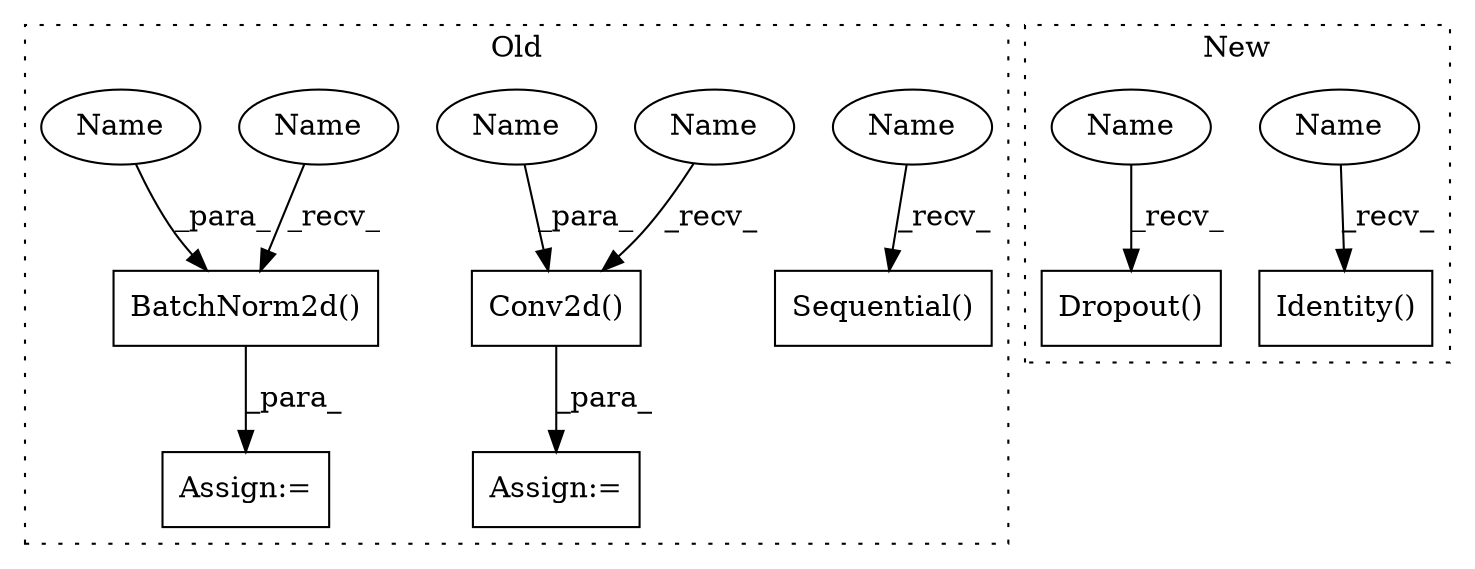 digraph G {
subgraph cluster0 {
1 [label="BatchNorm2d()" a="75" s="1620,1641" l="15,1" shape="box"];
3 [label="Sequential()" a="75" s="1814" l="15" shape="box"];
4 [label="Conv2d()" a="75" s="1403,1430" l="10,28" shape="box"];
6 [label="Assign:=" a="68" s="1400" l="3" shape="box"];
7 [label="Assign:=" a="68" s="1617" l="3" shape="box"];
10 [label="Name" a="87" s="1403" l="2" shape="ellipse"];
11 [label="Name" a="87" s="1814" l="2" shape="ellipse"];
12 [label="Name" a="87" s="1620" l="2" shape="ellipse"];
13 [label="Name" a="87" s="1635" l="6" shape="ellipse"];
14 [label="Name" a="87" s="1424" l="6" shape="ellipse"];
label = "Old";
style="dotted";
}
subgraph cluster1 {
2 [label="Dropout()" a="75" s="3799,3817" l="11,1" shape="box"];
5 [label="Identity()" a="75" s="3642" l="13" shape="box"];
8 [label="Name" a="87" s="3642" l="2" shape="ellipse"];
9 [label="Name" a="87" s="3799" l="2" shape="ellipse"];
label = "New";
style="dotted";
}
1 -> 7 [label="_para_"];
4 -> 6 [label="_para_"];
8 -> 5 [label="_recv_"];
9 -> 2 [label="_recv_"];
10 -> 4 [label="_recv_"];
11 -> 3 [label="_recv_"];
12 -> 1 [label="_recv_"];
13 -> 1 [label="_para_"];
14 -> 4 [label="_para_"];
}